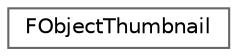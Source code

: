 digraph "Graphical Class Hierarchy"
{
 // INTERACTIVE_SVG=YES
 // LATEX_PDF_SIZE
  bgcolor="transparent";
  edge [fontname=Helvetica,fontsize=10,labelfontname=Helvetica,labelfontsize=10];
  node [fontname=Helvetica,fontsize=10,shape=box,height=0.2,width=0.4];
  rankdir="LR";
  Node0 [id="Node000000",label="FObjectThumbnail",height=0.2,width=0.4,color="grey40", fillcolor="white", style="filled",URL="$d8/dfe/classFObjectThumbnail.html",tooltip="Thumbnail image data for an object."];
}
